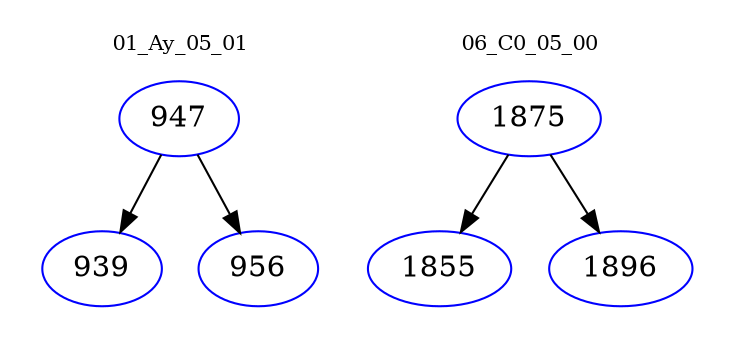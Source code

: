 digraph{
subgraph cluster_0 {
color = white
label = "01_Ay_05_01";
fontsize=10;
T0_947 [label="947", color="blue"]
T0_947 -> T0_939 [color="black"]
T0_939 [label="939", color="blue"]
T0_947 -> T0_956 [color="black"]
T0_956 [label="956", color="blue"]
}
subgraph cluster_1 {
color = white
label = "06_C0_05_00";
fontsize=10;
T1_1875 [label="1875", color="blue"]
T1_1875 -> T1_1855 [color="black"]
T1_1855 [label="1855", color="blue"]
T1_1875 -> T1_1896 [color="black"]
T1_1896 [label="1896", color="blue"]
}
}

